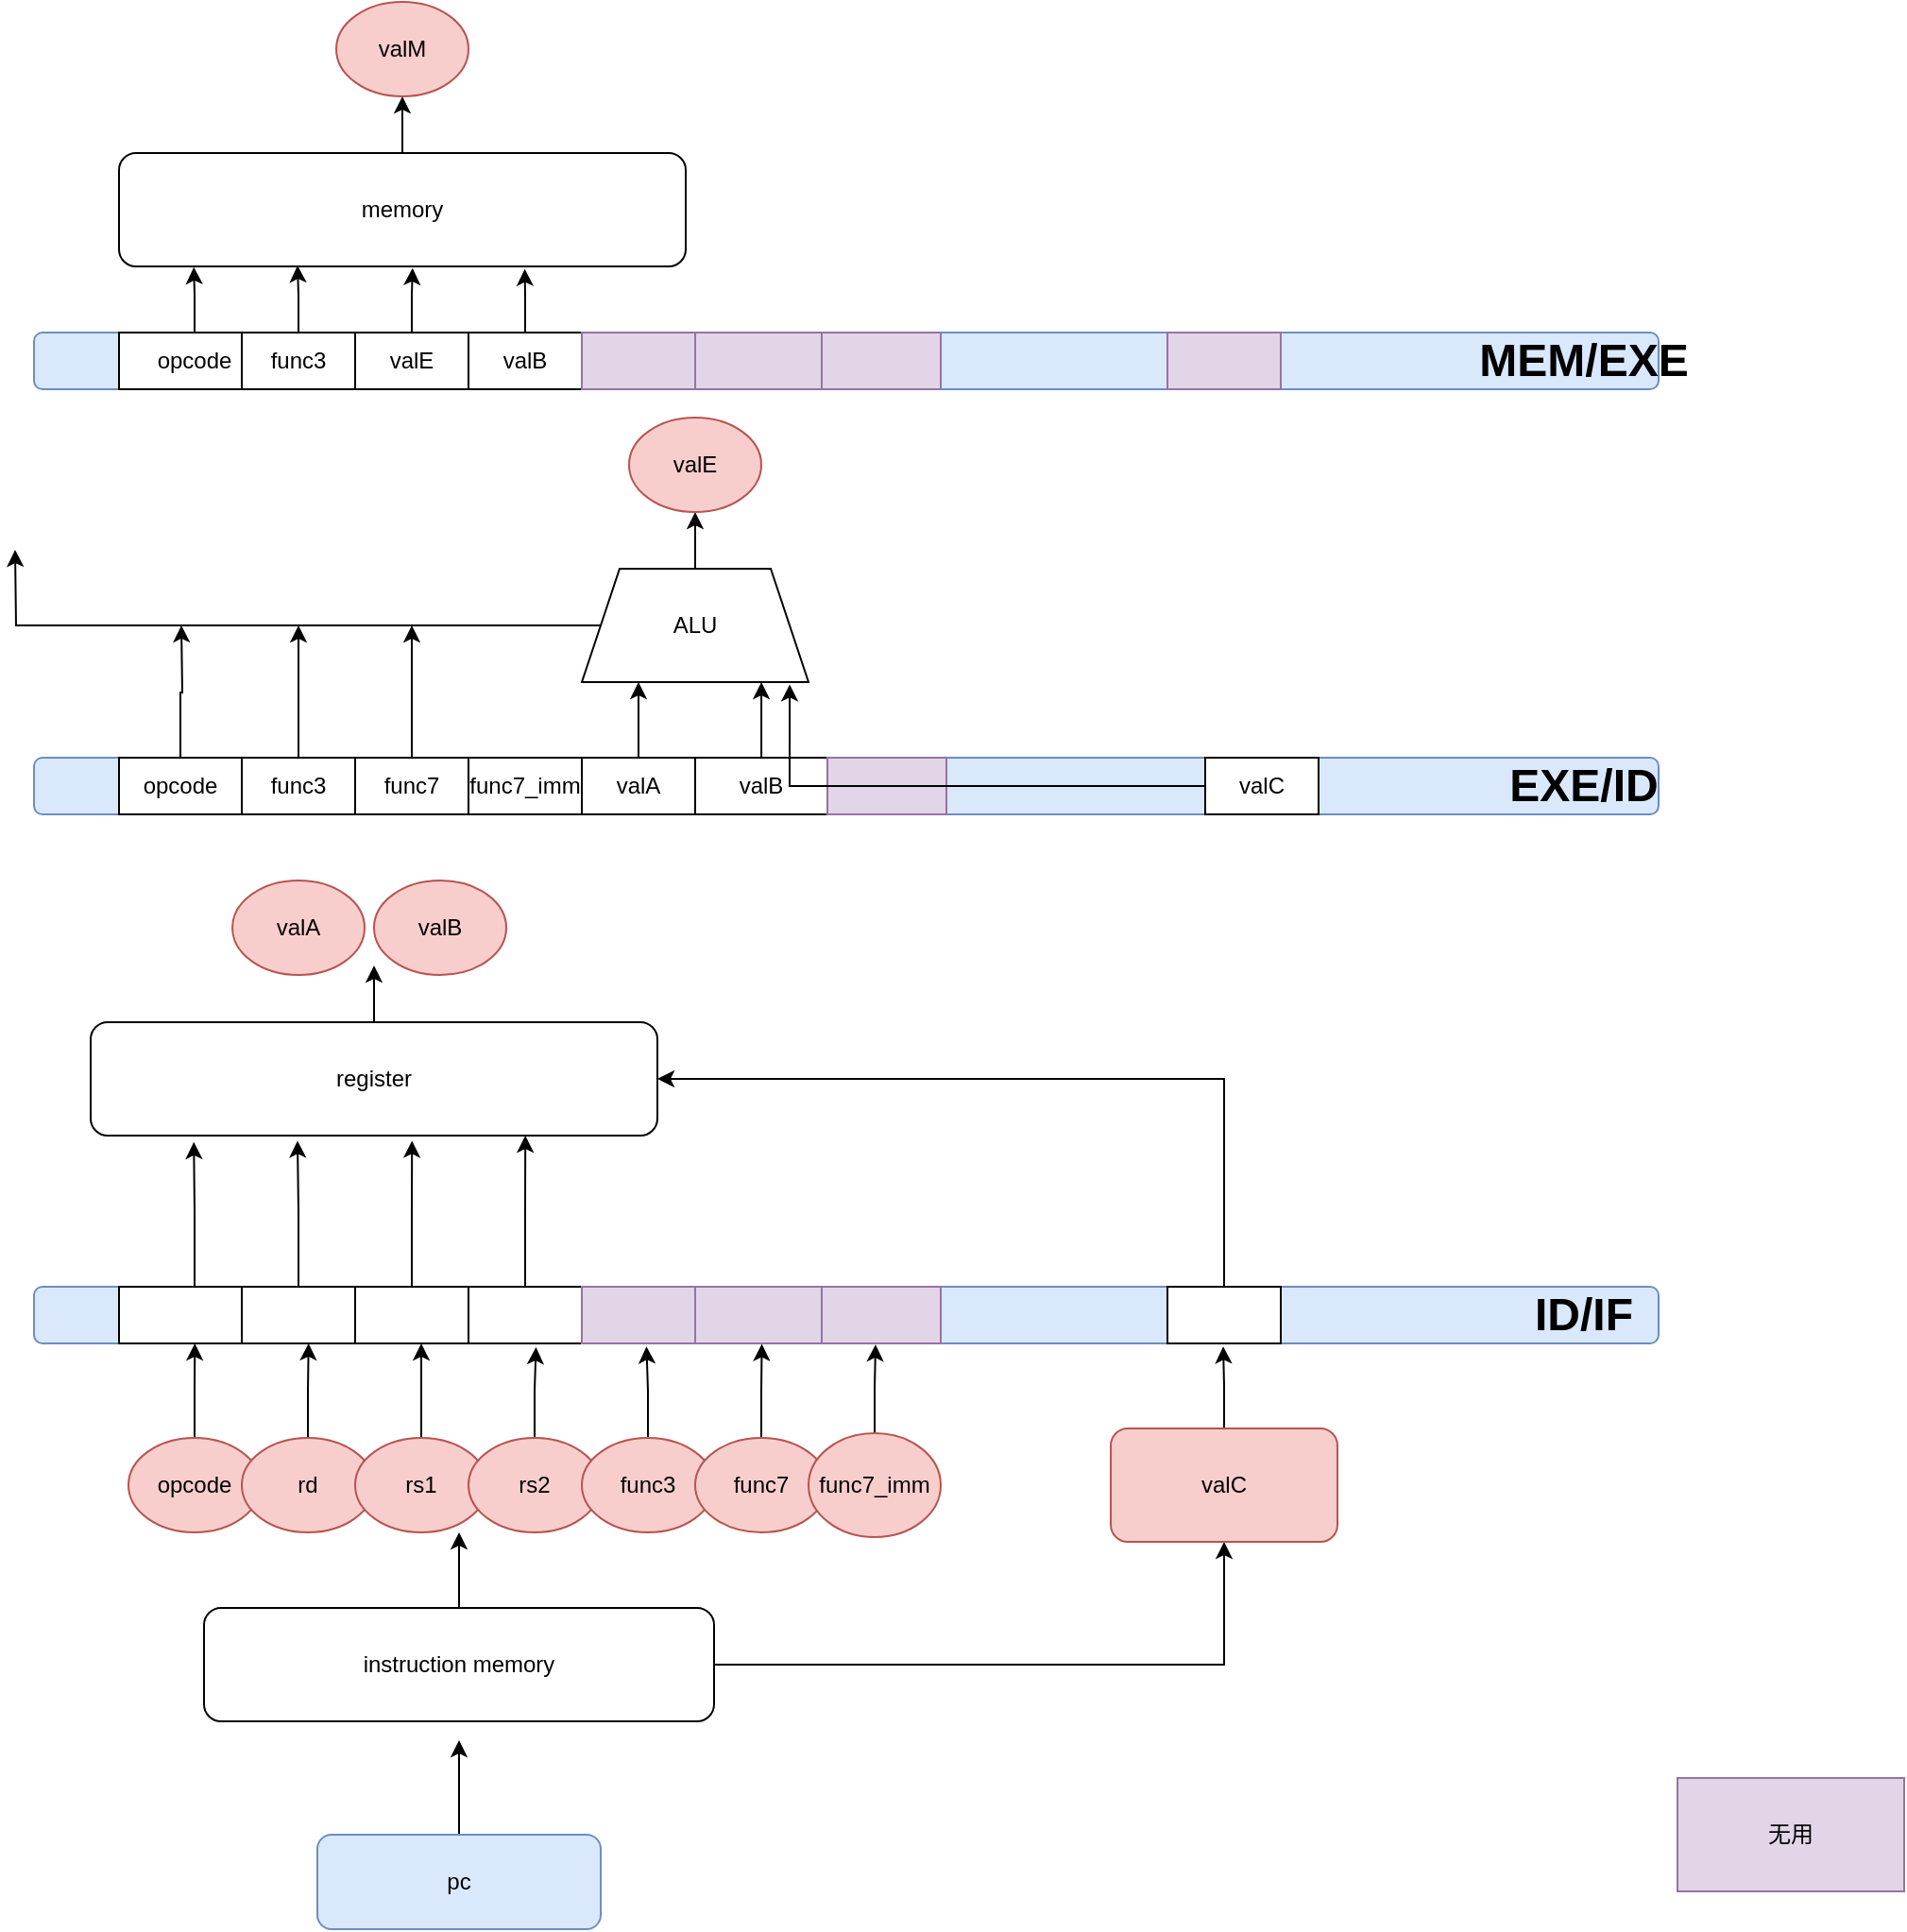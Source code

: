 <mxfile version="20.8.16" type="device"><diagram name="Page-1" id="c7558073-3199-34d8-9f00-42111426c3f3"><mxGraphModel dx="875" dy="518" grid="1" gridSize="10" guides="1" tooltips="1" connect="1" arrows="1" fold="1" page="1" pageScale="1" pageWidth="826" pageHeight="1169" background="none" math="0" shadow="0"><root><mxCell id="0"/><mxCell id="1" parent="0"/><mxCell id="98ca8eXJ9qJmilQmn1Hj-21" style="edgeStyle=orthogonalEdgeStyle;rounded=0;orthogonalLoop=1;jettySize=auto;html=1;" parent="1" source="uMS4l6tmCmekm8tRcnsI-97" edge="1"><mxGeometry relative="1" as="geometry"><mxPoint x="275" y="990" as="targetPoint"/></mxGeometry></mxCell><mxCell id="uMS4l6tmCmekm8tRcnsI-97" value="pc" style="rounded=1;whiteSpace=wrap;html=1;fillColor=#dae8fc;strokeColor=#6c8ebf;" parent="1" vertex="1"><mxGeometry x="200" y="1040" width="150" height="50" as="geometry"/></mxCell><mxCell id="98ca8eXJ9qJmilQmn1Hj-23" style="edgeStyle=orthogonalEdgeStyle;rounded=0;orthogonalLoop=1;jettySize=auto;html=1;" parent="1" source="98ca8eXJ9qJmilQmn1Hj-22" edge="1"><mxGeometry relative="1" as="geometry"><mxPoint x="275" y="880" as="targetPoint"/></mxGeometry></mxCell><mxCell id="98ca8eXJ9qJmilQmn1Hj-31" style="edgeStyle=orthogonalEdgeStyle;rounded=0;orthogonalLoop=1;jettySize=auto;html=1;exitX=1;exitY=0.5;exitDx=0;exitDy=0;entryX=0.5;entryY=1;entryDx=0;entryDy=0;" parent="1" source="98ca8eXJ9qJmilQmn1Hj-22" target="98ca8eXJ9qJmilQmn1Hj-32" edge="1"><mxGeometry relative="1" as="geometry"><mxPoint x="700" y="890" as="targetPoint"/></mxGeometry></mxCell><mxCell id="98ca8eXJ9qJmilQmn1Hj-22" value="instruction memory" style="rounded=1;whiteSpace=wrap;html=1;" parent="1" vertex="1"><mxGeometry x="140" y="920" width="270" height="60" as="geometry"/></mxCell><mxCell id="98ca8eXJ9qJmilQmn1Hj-35" style="edgeStyle=orthogonalEdgeStyle;rounded=0;orthogonalLoop=1;jettySize=auto;html=1;exitX=0.5;exitY=0;exitDx=0;exitDy=0;entryX=0.099;entryY=1;entryDx=0;entryDy=0;entryPerimeter=0;" parent="1" source="98ca8eXJ9qJmilQmn1Hj-25" target="98ca8eXJ9qJmilQmn1Hj-34" edge="1"><mxGeometry relative="1" as="geometry"/></mxCell><mxCell id="98ca8eXJ9qJmilQmn1Hj-25" value="opcode" style="ellipse;whiteSpace=wrap;html=1;fillColor=#f8cecc;strokeColor=#b85450;" parent="1" vertex="1"><mxGeometry x="100" y="830" width="70" height="50" as="geometry"/></mxCell><mxCell id="98ca8eXJ9qJmilQmn1Hj-46" style="edgeStyle=orthogonalEdgeStyle;rounded=0;orthogonalLoop=1;jettySize=auto;html=1;entryX=0.169;entryY=1;entryDx=0;entryDy=0;entryPerimeter=0;" parent="1" source="98ca8eXJ9qJmilQmn1Hj-26" target="98ca8eXJ9qJmilQmn1Hj-34" edge="1"><mxGeometry relative="1" as="geometry"/></mxCell><mxCell id="98ca8eXJ9qJmilQmn1Hj-26" value="rd" style="ellipse;whiteSpace=wrap;html=1;fillColor=#f8cecc;strokeColor=#b85450;" parent="1" vertex="1"><mxGeometry x="160" y="830" width="70" height="50" as="geometry"/></mxCell><mxCell id="98ca8eXJ9qJmilQmn1Hj-37" value="" style="edgeStyle=orthogonalEdgeStyle;rounded=0;orthogonalLoop=1;jettySize=auto;html=1;" parent="1" source="98ca8eXJ9qJmilQmn1Hj-27" target="98ca8eXJ9qJmilQmn1Hj-34" edge="1"><mxGeometry relative="1" as="geometry"><Array as="points"><mxPoint x="255" y="810"/><mxPoint x="255" y="810"/></Array></mxGeometry></mxCell><mxCell id="98ca8eXJ9qJmilQmn1Hj-27" value="rs1" style="ellipse;whiteSpace=wrap;html=1;fillColor=#f8cecc;strokeColor=#b85450;" parent="1" vertex="1"><mxGeometry x="220" y="830" width="70" height="50" as="geometry"/></mxCell><mxCell id="98ca8eXJ9qJmilQmn1Hj-48" style="edgeStyle=orthogonalEdgeStyle;rounded=0;orthogonalLoop=1;jettySize=auto;html=1;entryX=0.309;entryY=1.067;entryDx=0;entryDy=0;entryPerimeter=0;" parent="1" source="98ca8eXJ9qJmilQmn1Hj-28" target="98ca8eXJ9qJmilQmn1Hj-34" edge="1"><mxGeometry relative="1" as="geometry"/></mxCell><mxCell id="98ca8eXJ9qJmilQmn1Hj-28" value="rs2" style="ellipse;whiteSpace=wrap;html=1;fillColor=#f8cecc;strokeColor=#b85450;" parent="1" vertex="1"><mxGeometry x="280" y="830" width="70" height="50" as="geometry"/></mxCell><mxCell id="98ca8eXJ9qJmilQmn1Hj-49" style="edgeStyle=orthogonalEdgeStyle;rounded=0;orthogonalLoop=1;jettySize=auto;html=1;entryX=0.377;entryY=1.055;entryDx=0;entryDy=0;entryPerimeter=0;" parent="1" source="98ca8eXJ9qJmilQmn1Hj-29" target="98ca8eXJ9qJmilQmn1Hj-34" edge="1"><mxGeometry relative="1" as="geometry"/></mxCell><mxCell id="98ca8eXJ9qJmilQmn1Hj-29" value="func3" style="ellipse;whiteSpace=wrap;html=1;fillColor=#f8cecc;strokeColor=#b85450;" parent="1" vertex="1"><mxGeometry x="340" y="830" width="70" height="50" as="geometry"/></mxCell><mxCell id="98ca8eXJ9qJmilQmn1Hj-50" style="edgeStyle=orthogonalEdgeStyle;rounded=0;orthogonalLoop=1;jettySize=auto;html=1;entryX=0.448;entryY=1.009;entryDx=0;entryDy=0;entryPerimeter=0;" parent="1" source="98ca8eXJ9qJmilQmn1Hj-30" target="98ca8eXJ9qJmilQmn1Hj-34" edge="1"><mxGeometry relative="1" as="geometry"/></mxCell><mxCell id="98ca8eXJ9qJmilQmn1Hj-30" value="func7" style="ellipse;whiteSpace=wrap;html=1;fillColor=#f8cecc;strokeColor=#b85450;" parent="1" vertex="1"><mxGeometry x="400" y="830" width="70" height="50" as="geometry"/></mxCell><mxCell id="98ca8eXJ9qJmilQmn1Hj-51" style="edgeStyle=orthogonalEdgeStyle;rounded=0;orthogonalLoop=1;jettySize=auto;html=1;entryX=0.732;entryY=1.055;entryDx=0;entryDy=0;entryPerimeter=0;" parent="1" source="98ca8eXJ9qJmilQmn1Hj-32" target="98ca8eXJ9qJmilQmn1Hj-34" edge="1"><mxGeometry relative="1" as="geometry"/></mxCell><mxCell id="98ca8eXJ9qJmilQmn1Hj-32" value="valC" style="rounded=1;whiteSpace=wrap;html=1;fillColor=#f8cecc;strokeColor=#b85450;" parent="1" vertex="1"><mxGeometry x="620" y="825" width="120" height="60" as="geometry"/></mxCell><mxCell id="98ca8eXJ9qJmilQmn1Hj-72" style="edgeStyle=orthogonalEdgeStyle;rounded=0;orthogonalLoop=1;jettySize=auto;html=1;" parent="1" source="98ca8eXJ9qJmilQmn1Hj-33" edge="1"><mxGeometry relative="1" as="geometry"><mxPoint x="230" y="580" as="targetPoint"/></mxGeometry></mxCell><mxCell id="98ca8eXJ9qJmilQmn1Hj-33" value="register" style="rounded=1;whiteSpace=wrap;html=1;" parent="1" vertex="1"><mxGeometry x="80" y="610" width="300" height="60" as="geometry"/></mxCell><mxCell id="98ca8eXJ9qJmilQmn1Hj-34" value="&amp;nbsp; &amp;nbsp; &amp;nbsp; &amp;nbsp; &amp;nbsp; &amp;nbsp; &amp;nbsp; &amp;nbsp; &amp;nbsp; &amp;nbsp; &amp;nbsp; &amp;nbsp; &amp;nbsp; &amp;nbsp; &amp;nbsp; &amp;nbsp; &amp;nbsp; &amp;nbsp; &amp;nbsp;" style="rounded=1;whiteSpace=wrap;html=1;fillColor=#dae8fc;strokeColor=#6c8ebf;" parent="1" vertex="1"><mxGeometry x="50" y="750" width="860" height="30" as="geometry"/></mxCell><mxCell id="98ca8eXJ9qJmilQmn1Hj-45" style="edgeStyle=orthogonalEdgeStyle;rounded=0;orthogonalLoop=1;jettySize=auto;html=1;entryX=0.518;entryY=1.02;entryDx=0;entryDy=0;entryPerimeter=0;" parent="1" source="98ca8eXJ9qJmilQmn1Hj-44" target="98ca8eXJ9qJmilQmn1Hj-34" edge="1"><mxGeometry relative="1" as="geometry"/></mxCell><mxCell id="98ca8eXJ9qJmilQmn1Hj-44" value="func7_imm" style="ellipse;whiteSpace=wrap;html=1;fillColor=#f8cecc;strokeColor=#b85450;" parent="1" vertex="1"><mxGeometry x="460" y="827.5" width="70" height="55" as="geometry"/></mxCell><mxCell id="98ca8eXJ9qJmilQmn1Hj-66" style="edgeStyle=orthogonalEdgeStyle;rounded=0;orthogonalLoop=1;jettySize=auto;html=1;entryX=0.182;entryY=1.057;entryDx=0;entryDy=0;entryPerimeter=0;" parent="1" source="98ca8eXJ9qJmilQmn1Hj-54" target="98ca8eXJ9qJmilQmn1Hj-33" edge="1"><mxGeometry relative="1" as="geometry"/></mxCell><mxCell id="98ca8eXJ9qJmilQmn1Hj-54" value="" style="rounded=0;whiteSpace=wrap;html=1;" parent="1" vertex="1"><mxGeometry x="95" y="750" width="80" height="30" as="geometry"/></mxCell><mxCell id="98ca8eXJ9qJmilQmn1Hj-70" style="edgeStyle=orthogonalEdgeStyle;rounded=0;orthogonalLoop=1;jettySize=auto;html=1;entryX=0.767;entryY=1;entryDx=0;entryDy=0;entryPerimeter=0;" parent="1" source="98ca8eXJ9qJmilQmn1Hj-55" target="98ca8eXJ9qJmilQmn1Hj-33" edge="1"><mxGeometry relative="1" as="geometry"><mxPoint x="310" y="680" as="targetPoint"/></mxGeometry></mxCell><mxCell id="98ca8eXJ9qJmilQmn1Hj-55" value="" style="rounded=0;whiteSpace=wrap;html=1;" parent="1" vertex="1"><mxGeometry x="280" y="750" width="60" height="30" as="geometry"/></mxCell><mxCell id="98ca8eXJ9qJmilQmn1Hj-68" style="edgeStyle=orthogonalEdgeStyle;rounded=0;orthogonalLoop=1;jettySize=auto;html=1;entryX=0.567;entryY=1.045;entryDx=0;entryDy=0;entryPerimeter=0;" parent="1" source="98ca8eXJ9qJmilQmn1Hj-56" target="98ca8eXJ9qJmilQmn1Hj-33" edge="1"><mxGeometry relative="1" as="geometry"/></mxCell><mxCell id="98ca8eXJ9qJmilQmn1Hj-56" value="" style="rounded=0;whiteSpace=wrap;html=1;" parent="1" vertex="1"><mxGeometry x="220" y="750" width="60" height="30" as="geometry"/></mxCell><mxCell id="98ca8eXJ9qJmilQmn1Hj-67" style="edgeStyle=orthogonalEdgeStyle;rounded=0;orthogonalLoop=1;jettySize=auto;html=1;entryX=0.365;entryY=1.045;entryDx=0;entryDy=0;entryPerimeter=0;" parent="1" source="98ca8eXJ9qJmilQmn1Hj-57" target="98ca8eXJ9qJmilQmn1Hj-33" edge="1"><mxGeometry relative="1" as="geometry"/></mxCell><mxCell id="98ca8eXJ9qJmilQmn1Hj-57" value="" style="rounded=0;whiteSpace=wrap;html=1;" parent="1" vertex="1"><mxGeometry x="160" y="750" width="60" height="30" as="geometry"/></mxCell><mxCell id="98ca8eXJ9qJmilQmn1Hj-58" value="" style="rounded=0;whiteSpace=wrap;html=1;fillColor=#e1d5e7;strokeColor=#9673a6;" parent="1" vertex="1"><mxGeometry x="340" y="750" width="60" height="30" as="geometry"/></mxCell><mxCell id="98ca8eXJ9qJmilQmn1Hj-63" value="" style="rounded=0;whiteSpace=wrap;html=1;fillColor=#e1d5e7;strokeColor=#9673a6;" parent="1" vertex="1"><mxGeometry x="400" y="750" width="70" height="30" as="geometry"/></mxCell><mxCell id="98ca8eXJ9qJmilQmn1Hj-64" value="" style="rounded=0;whiteSpace=wrap;html=1;fillColor=#e1d5e7;strokeColor=#9673a6;" parent="1" vertex="1"><mxGeometry x="467" y="750" width="63" height="30" as="geometry"/></mxCell><mxCell id="98ca8eXJ9qJmilQmn1Hj-71" style="edgeStyle=orthogonalEdgeStyle;rounded=0;orthogonalLoop=1;jettySize=auto;html=1;exitX=0.5;exitY=0;exitDx=0;exitDy=0;entryX=1;entryY=0.5;entryDx=0;entryDy=0;" parent="1" source="98ca8eXJ9qJmilQmn1Hj-65" target="98ca8eXJ9qJmilQmn1Hj-33" edge="1"><mxGeometry relative="1" as="geometry"/></mxCell><mxCell id="98ca8eXJ9qJmilQmn1Hj-65" value="" style="rounded=0;whiteSpace=wrap;html=1;" parent="1" vertex="1"><mxGeometry x="650" y="750" width="60" height="30" as="geometry"/></mxCell><mxCell id="98ca8eXJ9qJmilQmn1Hj-74" value="valB" style="ellipse;whiteSpace=wrap;html=1;fillColor=#f8cecc;strokeColor=#b85450;" parent="1" vertex="1"><mxGeometry x="230" y="535" width="70" height="50" as="geometry"/></mxCell><mxCell id="98ca8eXJ9qJmilQmn1Hj-75" value="valA" style="ellipse;whiteSpace=wrap;html=1;fillColor=#f8cecc;strokeColor=#b85450;" parent="1" vertex="1"><mxGeometry x="155" y="535" width="70" height="50" as="geometry"/></mxCell><mxCell id="98ca8eXJ9qJmilQmn1Hj-79" value="&amp;nbsp; &amp;nbsp; &amp;nbsp; &amp;nbsp; &amp;nbsp; &amp;nbsp; &amp;nbsp; &amp;nbsp; &amp;nbsp; &amp;nbsp; &amp;nbsp; &amp;nbsp; &amp;nbsp; &amp;nbsp; &amp;nbsp; &amp;nbsp; &amp;nbsp; &amp;nbsp; &amp;nbsp;" style="rounded=1;whiteSpace=wrap;html=1;fillColor=#dae8fc;strokeColor=#6c8ebf;" parent="1" vertex="1"><mxGeometry x="50" y="470" width="860" height="30" as="geometry"/></mxCell><mxCell id="McQSsRTrKqaeh40Zkpl3-13" style="edgeStyle=orthogonalEdgeStyle;rounded=0;orthogonalLoop=1;jettySize=auto;html=1;" edge="1" parent="1" source="98ca8eXJ9qJmilQmn1Hj-80"><mxGeometry relative="1" as="geometry"><mxPoint x="128" y="400" as="targetPoint"/></mxGeometry></mxCell><mxCell id="98ca8eXJ9qJmilQmn1Hj-80" value="opcode" style="rounded=0;whiteSpace=wrap;html=1;" parent="1" vertex="1"><mxGeometry x="95" y="470" width="65" height="30" as="geometry"/></mxCell><mxCell id="98ca8eXJ9qJmilQmn1Hj-81" value="func7_imm" style="rounded=0;whiteSpace=wrap;html=1;" parent="1" vertex="1"><mxGeometry x="280" y="470" width="60" height="30" as="geometry"/></mxCell><mxCell id="McQSsRTrKqaeh40Zkpl3-15" style="edgeStyle=orthogonalEdgeStyle;rounded=0;orthogonalLoop=1;jettySize=auto;html=1;" edge="1" parent="1" source="98ca8eXJ9qJmilQmn1Hj-82"><mxGeometry relative="1" as="geometry"><mxPoint x="250" y="400" as="targetPoint"/></mxGeometry></mxCell><mxCell id="98ca8eXJ9qJmilQmn1Hj-82" value="func7" style="rounded=0;whiteSpace=wrap;html=1;" parent="1" vertex="1"><mxGeometry x="220" y="470" width="60" height="30" as="geometry"/></mxCell><mxCell id="McQSsRTrKqaeh40Zkpl3-14" style="edgeStyle=orthogonalEdgeStyle;rounded=0;orthogonalLoop=1;jettySize=auto;html=1;" edge="1" parent="1" source="98ca8eXJ9qJmilQmn1Hj-83"><mxGeometry relative="1" as="geometry"><mxPoint x="190" y="400" as="targetPoint"/></mxGeometry></mxCell><mxCell id="98ca8eXJ9qJmilQmn1Hj-83" value="func3" style="rounded=0;whiteSpace=wrap;html=1;" parent="1" vertex="1"><mxGeometry x="160" y="470" width="60" height="30" as="geometry"/></mxCell><mxCell id="McQSsRTrKqaeh40Zkpl3-19" style="edgeStyle=orthogonalEdgeStyle;rounded=0;orthogonalLoop=1;jettySize=auto;html=1;entryX=0.25;entryY=1;entryDx=0;entryDy=0;strokeColor=default;" edge="1" parent="1" source="98ca8eXJ9qJmilQmn1Hj-84" target="McQSsRTrKqaeh40Zkpl3-5"><mxGeometry relative="1" as="geometry"/></mxCell><mxCell id="98ca8eXJ9qJmilQmn1Hj-84" value="valA" style="rounded=0;whiteSpace=wrap;html=1;" parent="1" vertex="1"><mxGeometry x="340" y="470" width="60" height="30" as="geometry"/></mxCell><mxCell id="McQSsRTrKqaeh40Zkpl3-23" style="edgeStyle=orthogonalEdgeStyle;rounded=0;orthogonalLoop=1;jettySize=auto;html=1;strokeColor=default;entryX=0.792;entryY=1;entryDx=0;entryDy=0;entryPerimeter=0;" edge="1" parent="1" source="98ca8eXJ9qJmilQmn1Hj-85" target="McQSsRTrKqaeh40Zkpl3-5"><mxGeometry relative="1" as="geometry"><mxPoint x="435" y="440" as="targetPoint"/></mxGeometry></mxCell><mxCell id="98ca8eXJ9qJmilQmn1Hj-85" value="valB" style="rounded=0;whiteSpace=wrap;html=1;" parent="1" vertex="1"><mxGeometry x="400" y="470" width="70" height="30" as="geometry"/></mxCell><mxCell id="98ca8eXJ9qJmilQmn1Hj-86" value="" style="rounded=0;whiteSpace=wrap;html=1;fillColor=#e1d5e7;strokeColor=#9673a6;" parent="1" vertex="1"><mxGeometry x="470" y="470" width="63" height="30" as="geometry"/></mxCell><mxCell id="McQSsRTrKqaeh40Zkpl3-6" style="edgeStyle=orthogonalEdgeStyle;rounded=0;orthogonalLoop=1;jettySize=auto;html=1;entryX=0.917;entryY=1.02;entryDx=0;entryDy=0;entryPerimeter=0;" edge="1" parent="1" source="98ca8eXJ9qJmilQmn1Hj-87" target="McQSsRTrKqaeh40Zkpl3-5"><mxGeometry relative="1" as="geometry"/></mxCell><mxCell id="98ca8eXJ9qJmilQmn1Hj-87" value="valC" style="rounded=0;whiteSpace=wrap;html=1;" parent="1" vertex="1"><mxGeometry x="670" y="470" width="60" height="30" as="geometry"/></mxCell><mxCell id="McQSsRTrKqaeh40Zkpl3-1" value="无用" style="rounded=0;whiteSpace=wrap;html=1;fillColor=#e1d5e7;strokeColor=#9673a6;" vertex="1" parent="1"><mxGeometry x="920" y="1010" width="120" height="60" as="geometry"/></mxCell><mxCell id="McQSsRTrKqaeh40Zkpl3-12" style="edgeStyle=orthogonalEdgeStyle;rounded=0;orthogonalLoop=1;jettySize=auto;html=1;exitX=0;exitY=0.5;exitDx=0;exitDy=0;strokeColor=default;" edge="1" parent="1" source="McQSsRTrKqaeh40Zkpl3-5"><mxGeometry relative="1" as="geometry"><mxPoint x="40" y="360" as="targetPoint"/></mxGeometry></mxCell><mxCell id="McQSsRTrKqaeh40Zkpl3-25" style="edgeStyle=orthogonalEdgeStyle;rounded=0;orthogonalLoop=1;jettySize=auto;html=1;entryX=0.5;entryY=1;entryDx=0;entryDy=0;strokeColor=default;" edge="1" parent="1" source="McQSsRTrKqaeh40Zkpl3-5" target="McQSsRTrKqaeh40Zkpl3-18"><mxGeometry relative="1" as="geometry"/></mxCell><mxCell id="McQSsRTrKqaeh40Zkpl3-5" value="ALU" style="shape=trapezoid;perimeter=trapezoidPerimeter;whiteSpace=wrap;html=1;fixedSize=1;" vertex="1" parent="1"><mxGeometry x="340" y="370" width="120" height="60" as="geometry"/></mxCell><mxCell id="McQSsRTrKqaeh40Zkpl3-18" value="valE" style="ellipse;whiteSpace=wrap;html=1;fillColor=#f8cecc;strokeColor=#b85450;" vertex="1" parent="1"><mxGeometry x="365" y="290" width="70" height="50" as="geometry"/></mxCell><mxCell id="McQSsRTrKqaeh40Zkpl3-27" value="&amp;nbsp; &amp;nbsp; &amp;nbsp; &amp;nbsp; &amp;nbsp; &amp;nbsp; &amp;nbsp; &amp;nbsp; &amp;nbsp; &amp;nbsp; &amp;nbsp; &amp;nbsp; &amp;nbsp; &amp;nbsp; &amp;nbsp; &amp;nbsp; &amp;nbsp; &amp;nbsp; &amp;nbsp;" style="rounded=1;whiteSpace=wrap;html=1;fillColor=#dae8fc;strokeColor=#6c8ebf;" vertex="1" parent="1"><mxGeometry x="50" y="245" width="860" height="30" as="geometry"/></mxCell><mxCell id="McQSsRTrKqaeh40Zkpl3-40" style="edgeStyle=orthogonalEdgeStyle;rounded=0;orthogonalLoop=1;jettySize=auto;html=1;entryX=0.132;entryY=1.007;entryDx=0;entryDy=0;entryPerimeter=0;strokeColor=default;" edge="1" parent="1" source="McQSsRTrKqaeh40Zkpl3-28" target="McQSsRTrKqaeh40Zkpl3-39"><mxGeometry relative="1" as="geometry"/></mxCell><mxCell id="McQSsRTrKqaeh40Zkpl3-28" value="opcode" style="rounded=0;whiteSpace=wrap;html=1;" vertex="1" parent="1"><mxGeometry x="95" y="245" width="80" height="30" as="geometry"/></mxCell><mxCell id="McQSsRTrKqaeh40Zkpl3-43" style="edgeStyle=orthogonalEdgeStyle;rounded=0;orthogonalLoop=1;jettySize=auto;html=1;entryX=0.716;entryY=1.022;entryDx=0;entryDy=0;entryPerimeter=0;strokeColor=default;" edge="1" parent="1" source="McQSsRTrKqaeh40Zkpl3-29" target="McQSsRTrKqaeh40Zkpl3-39"><mxGeometry relative="1" as="geometry"/></mxCell><mxCell id="McQSsRTrKqaeh40Zkpl3-29" value="valB" style="rounded=0;whiteSpace=wrap;html=1;" vertex="1" parent="1"><mxGeometry x="280" y="245" width="60" height="30" as="geometry"/></mxCell><mxCell id="McQSsRTrKqaeh40Zkpl3-42" style="edgeStyle=orthogonalEdgeStyle;rounded=0;orthogonalLoop=1;jettySize=auto;html=1;entryX=0.518;entryY=1.015;entryDx=0;entryDy=0;entryPerimeter=0;strokeColor=default;" edge="1" parent="1" source="McQSsRTrKqaeh40Zkpl3-30" target="McQSsRTrKqaeh40Zkpl3-39"><mxGeometry relative="1" as="geometry"/></mxCell><mxCell id="McQSsRTrKqaeh40Zkpl3-30" value="valE" style="rounded=0;whiteSpace=wrap;html=1;" vertex="1" parent="1"><mxGeometry x="220" y="245" width="60" height="30" as="geometry"/></mxCell><mxCell id="McQSsRTrKqaeh40Zkpl3-41" style="edgeStyle=orthogonalEdgeStyle;rounded=0;orthogonalLoop=1;jettySize=auto;html=1;entryX=0.315;entryY=0.992;entryDx=0;entryDy=0;entryPerimeter=0;strokeColor=default;" edge="1" parent="1" source="McQSsRTrKqaeh40Zkpl3-31" target="McQSsRTrKqaeh40Zkpl3-39"><mxGeometry relative="1" as="geometry"/></mxCell><mxCell id="McQSsRTrKqaeh40Zkpl3-31" value="func3" style="rounded=0;whiteSpace=wrap;html=1;" vertex="1" parent="1"><mxGeometry x="160" y="245" width="60" height="30" as="geometry"/></mxCell><mxCell id="McQSsRTrKqaeh40Zkpl3-32" value="" style="rounded=0;whiteSpace=wrap;html=1;fillColor=#e1d5e7;strokeColor=#9673a6;" vertex="1" parent="1"><mxGeometry x="340" y="245" width="60" height="30" as="geometry"/></mxCell><mxCell id="McQSsRTrKqaeh40Zkpl3-33" value="" style="rounded=0;whiteSpace=wrap;html=1;fillColor=#e1d5e7;strokeColor=#9673a6;" vertex="1" parent="1"><mxGeometry x="400" y="245" width="70" height="30" as="geometry"/></mxCell><mxCell id="McQSsRTrKqaeh40Zkpl3-34" value="" style="rounded=0;whiteSpace=wrap;html=1;fillColor=#e1d5e7;strokeColor=#9673a6;" vertex="1" parent="1"><mxGeometry x="467" y="245" width="63" height="30" as="geometry"/></mxCell><mxCell id="McQSsRTrKqaeh40Zkpl3-35" value="" style="rounded=0;whiteSpace=wrap;html=1;fillColor=#e1d5e7;strokeColor=#9673a6;" vertex="1" parent="1"><mxGeometry x="650" y="245" width="60" height="30" as="geometry"/></mxCell><mxCell id="McQSsRTrKqaeh40Zkpl3-36" value="ID/IF" style="text;strokeColor=none;fillColor=none;html=1;fontSize=24;fontStyle=1;verticalAlign=middle;align=center;" vertex="1" parent="1"><mxGeometry x="820" y="745" width="100" height="40" as="geometry"/></mxCell><mxCell id="McQSsRTrKqaeh40Zkpl3-37" value="EXE/ID" style="text;strokeColor=none;fillColor=none;html=1;fontSize=24;fontStyle=1;verticalAlign=middle;align=center;" vertex="1" parent="1"><mxGeometry x="820" y="465" width="100" height="40" as="geometry"/></mxCell><mxCell id="McQSsRTrKqaeh40Zkpl3-38" value="MEM/EXE" style="text;strokeColor=none;fillColor=none;html=1;fontSize=24;fontStyle=1;verticalAlign=middle;align=center;" vertex="1" parent="1"><mxGeometry x="820" y="240" width="100" height="40" as="geometry"/></mxCell><mxCell id="McQSsRTrKqaeh40Zkpl3-48" style="edgeStyle=orthogonalEdgeStyle;rounded=0;orthogonalLoop=1;jettySize=auto;html=1;strokeColor=default;" edge="1" parent="1" source="McQSsRTrKqaeh40Zkpl3-39"><mxGeometry relative="1" as="geometry"><mxPoint x="245" y="120" as="targetPoint"/></mxGeometry></mxCell><mxCell id="McQSsRTrKqaeh40Zkpl3-39" value="memory" style="rounded=1;whiteSpace=wrap;html=1;" vertex="1" parent="1"><mxGeometry x="95" y="150" width="300" height="60" as="geometry"/></mxCell><mxCell id="McQSsRTrKqaeh40Zkpl3-47" value="valM" style="ellipse;whiteSpace=wrap;html=1;fillColor=#f8cecc;strokeColor=#b85450;" vertex="1" parent="1"><mxGeometry x="210" y="70" width="70" height="50" as="geometry"/></mxCell></root></mxGraphModel></diagram></mxfile>